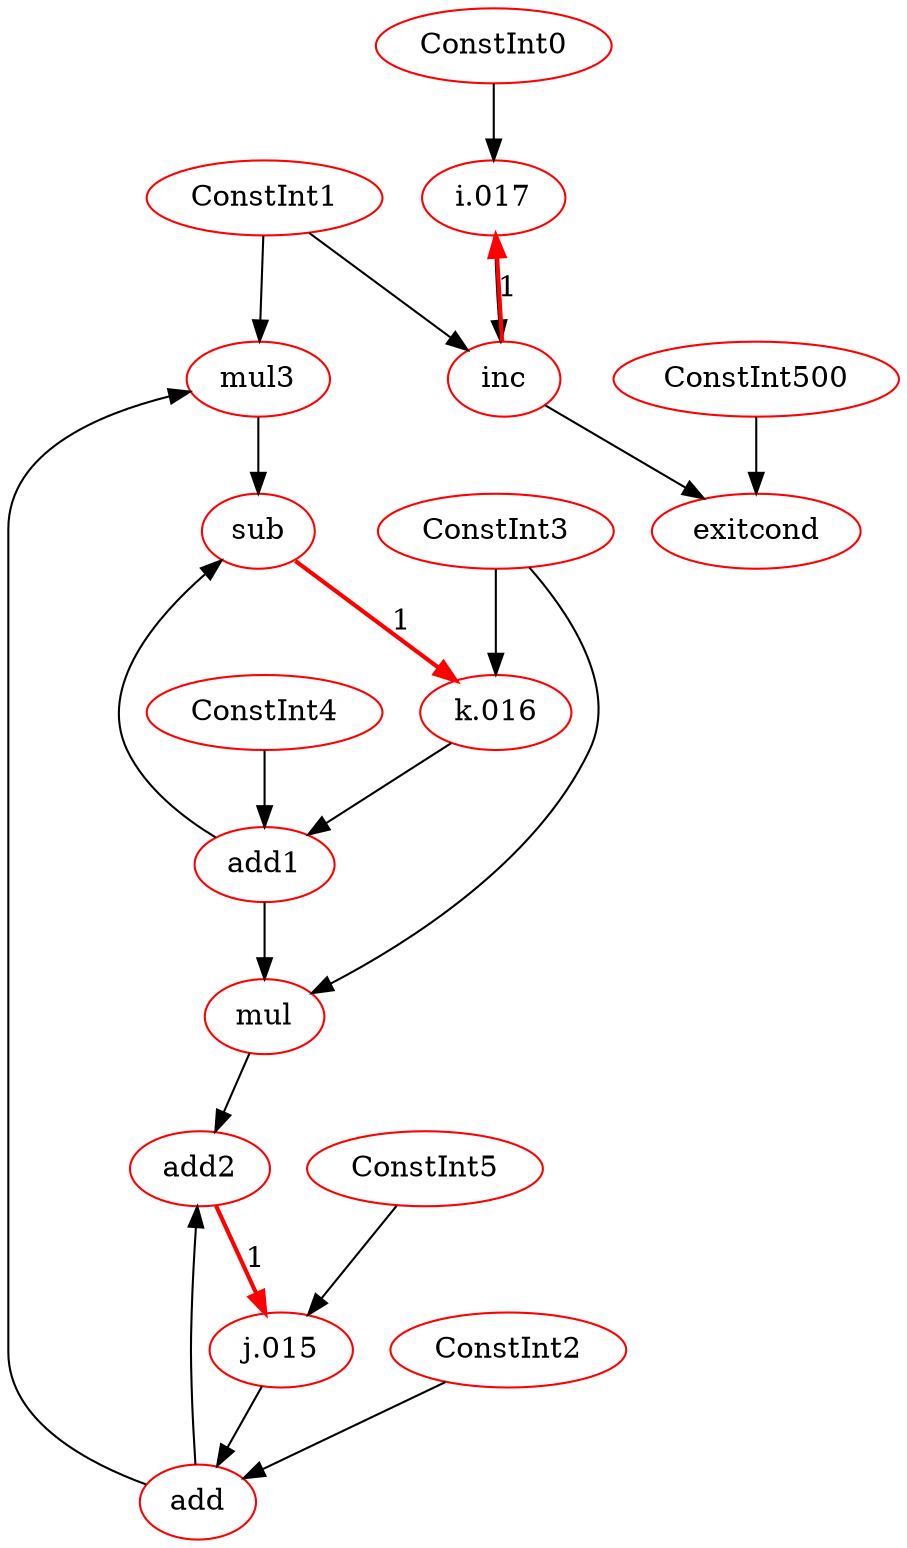 digraph loop_graph211 { 
{
0 [color=red, label="i.017"];

1 [color=red, label="k.016"];

2 [color=red, label="j.015"];

3 [color=red, label="add"];

4 [color=red, label="add1"];

5 [color=red, label="mul"];

6 [color=red, label="add2"];

7 [color=red, label="mul3"];

8 [color=red, label="sub"];

9 [color=red, label="inc"];

10 [color=red, label="exitcond"];

11 [color=red, label="ConstInt0"];

12 [color=red, label="ConstInt3"];

13 [color=red, label="ConstInt5"];

14 [color=red, label="ConstInt2"];

15 [color=red, label="ConstInt4"];

16 [color=red, label="ConstInt1"];

17 [color=red, label="ConstInt500"];
11 -> 0
9 -> 0 [style=bold, color=red, label=1] 
12 -> 1
8 -> 1 [style=bold, color=red, label=1] 
13 -> 2
6 -> 2 [style=bold, color=red, label=1] 
2 -> 3
14 -> 3
1 -> 4
15 -> 4
4 -> 5
12 -> 5
5 -> 6
3 -> 6
3 -> 7
16 -> 7
4 -> 8
7 -> 8
0 -> 9
16 -> 9
9 -> 10
17 -> 10

}

}